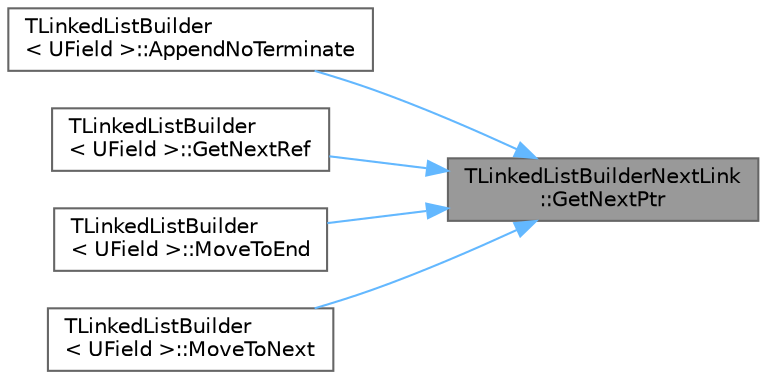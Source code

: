 digraph "TLinkedListBuilderNextLink::GetNextPtr"
{
 // INTERACTIVE_SVG=YES
 // LATEX_PDF_SIZE
  bgcolor="transparent";
  edge [fontname=Helvetica,fontsize=10,labelfontname=Helvetica,labelfontsize=10];
  node [fontname=Helvetica,fontsize=10,shape=box,height=0.2,width=0.4];
  rankdir="RL";
  Node1 [id="Node000001",label="TLinkedListBuilderNextLink\l::GetNextPtr",height=0.2,width=0.4,color="gray40", fillcolor="grey60", style="filled", fontcolor="black",tooltip=" "];
  Node1 -> Node2 [id="edge1_Node000001_Node000002",dir="back",color="steelblue1",style="solid",tooltip=" "];
  Node2 [id="Node000002",label="TLinkedListBuilder\l\< UField \>::AppendNoTerminate",height=0.2,width=0.4,color="grey40", fillcolor="white", style="filled",URL="$d8/dde/structTLinkedListBuilder.html#a4893d7ad1f1850419eca756dc1b45ec9",tooltip=" "];
  Node1 -> Node3 [id="edge2_Node000001_Node000003",dir="back",color="steelblue1",style="solid",tooltip=" "];
  Node3 [id="Node000003",label="TLinkedListBuilder\l\< UField \>::GetNextRef",height=0.2,width=0.4,color="grey40", fillcolor="white", style="filled",URL="$d8/dde/structTLinkedListBuilder.html#a667d8f38b1d3f260aa15dffe82ae683c",tooltip=" "];
  Node1 -> Node4 [id="edge3_Node000001_Node000004",dir="back",color="steelblue1",style="solid",tooltip=" "];
  Node4 [id="Node000004",label="TLinkedListBuilder\l\< UField \>::MoveToEnd",height=0.2,width=0.4,color="grey40", fillcolor="white", style="filled",URL="$d8/dde/structTLinkedListBuilder.html#a2fffb57079964712b0294d77af970749",tooltip=" "];
  Node1 -> Node5 [id="edge4_Node000001_Node000005",dir="back",color="steelblue1",style="solid",tooltip=" "];
  Node5 [id="Node000005",label="TLinkedListBuilder\l\< UField \>::MoveToNext",height=0.2,width=0.4,color="grey40", fillcolor="white", style="filled",URL="$d8/dde/structTLinkedListBuilder.html#a56077b5632ee9a016b8afddebe1062a4",tooltip=" "];
}
